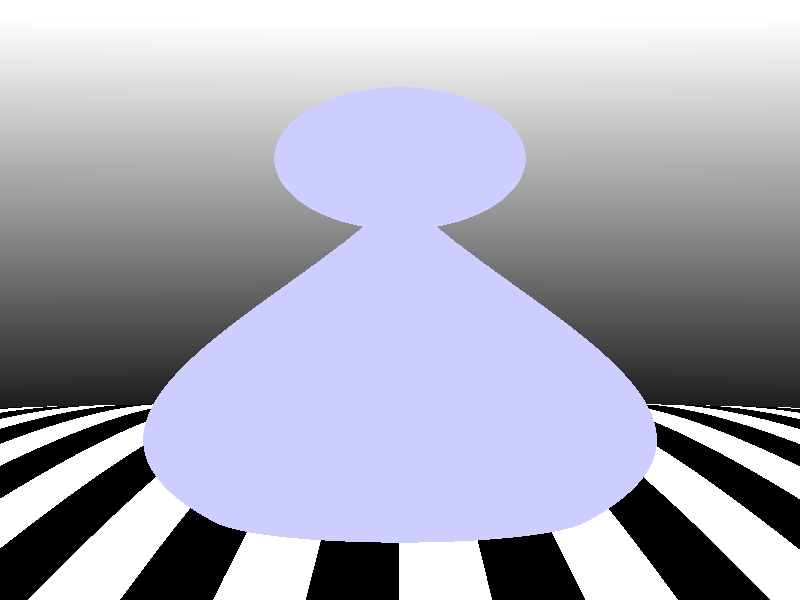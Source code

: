 // Testing the new bezier-lathe object of POV-RAY 3.1

global_settings { 
  assumed_gamma 2.2 
  max_trace_level 12
}

#include "colors.inc"
#include "textures.inc"
#include "stones1.inc"

camera {
  location <0, 10, -40>
  right <3/4, 0, 0>
  up <0, 1, 0>
  direction <0, 0, 1.8>
  look_at <0, 8, 0>
}

sky_sphere {
  pigment {
    gradient y
    color_map {
      [ 0.0 color Black ]
      [ 0.4 color Black ]
      [ 0.6  color White ]
      [ 1.0  color White ]
    }
    scale 2
    translate -1
  }                                                   
}

light_source { <20, 80, 0> colour Gray80 }
light_source { <-20, 20, -20> colour Gray80 }
                    
#declare MyColor = color rgb<1.0,0,0>;                   

// Ground: a large sphere                    
sphere { <0, -400, 0>, 400
   pigment {
      gradient x
      color_map {
        [ 0 color White ]
        [ 0.5 color White ]
        [ 0.5 color Black ]
        [ 1.0 color Black ]
      }                    
      translate x*500
      scale 3
   }
   finish {
      ambient 0.2
      diffuse 0.8
   }
}

// rotate a 2-D outline of points around the Y axis to create a 3-D shape

#declare shape = 
union 
{
  difference 
  {
    merge 
    {
      lathe 
      {
        bezier_spline 
        4 // number of points
        <20, 0>, <40, 20>, <10, 40>, <0, 60> // the list of <u,v> points
      }
      sphere { <0,66,0>, 13 }
    }
    sphere { <0, 20, 0>, 17 }
  }
  box 
  { 
    <-1, -1, -1>, <1,1,1> 
    scale 6
    rotate <10,20,30> 
    translate <0,20,0> 
    texture { T_Grnt28 }
  }
}

object 
{ 
  shape 
  scale 0.2    
  pigment { color rgbf<0.8,0.8,1.0, 1.0> }
  finish 
  { 
    ambient 0.0
    diffuse 0.0 
    phong 0.8 metallic 
    reflection 0.2
  }
  interior { ior 1.2 }
}
           
